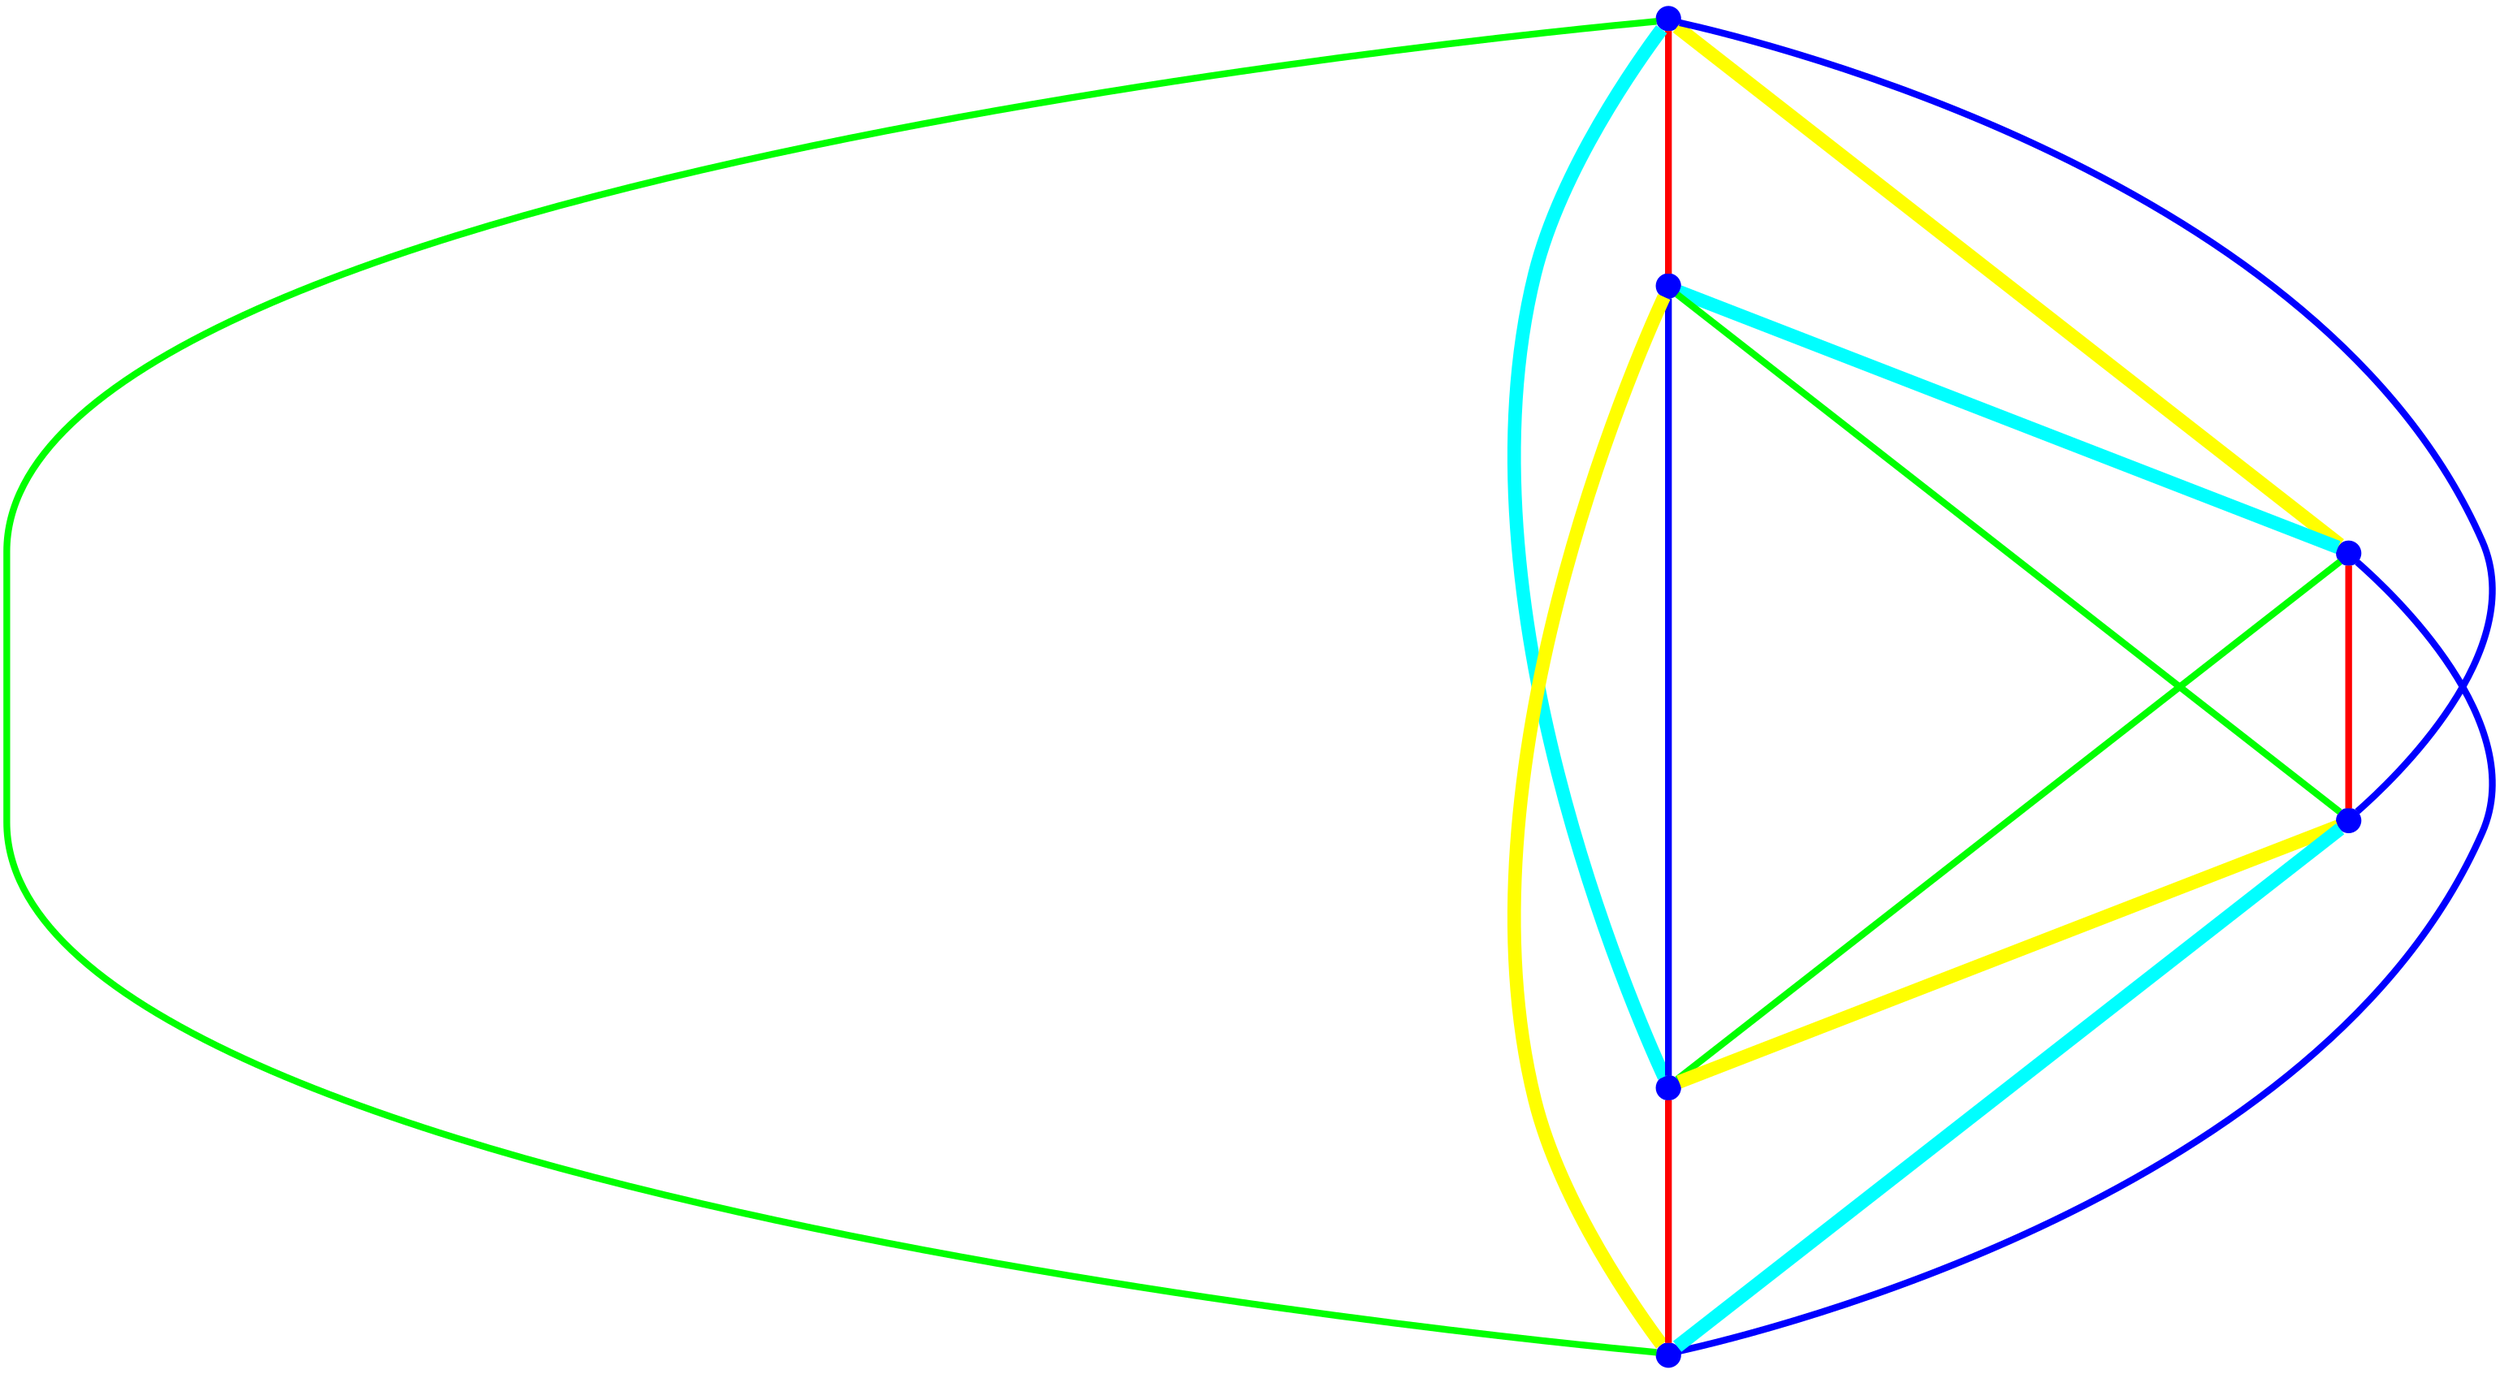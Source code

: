 graph {
ranksep=2
nodesep=2
node [label="" shape=circle style=filled fixedsize=true color=blue fillcolor=blue width=0.2];
"1" -- "2" [style="solid",penwidth="4",color="red"];
"1" -- "3" [style="solid",penwidth="8",color="yellow"];
"1" -- "4" [style="solid",penwidth="4",color="blue"];
"1" -- "5" [style="solid",penwidth="8",color="cyan"];
"1" -- "6" [style="solid",penwidth="4",color="green"];
"2" -- "3" [style="solid",penwidth="8",color="cyan"];
"2" -- "4" [style="solid",penwidth="4",color="green"];
"2" -- "5" [style="solid",penwidth="4",color="blue"];
"2" -- "6" [style="solid",penwidth="8",color="yellow"];
"3" -- "4" [style="solid",penwidth="4",color="red"];
"3" -- "5" [style="solid",penwidth="4",color="green"];
"3" -- "6" [style="solid",penwidth="4",color="blue"];
"4" -- "5" [style="solid",penwidth="8",color="yellow"];
"4" -- "6" [style="solid",penwidth="8",color="cyan"];
"5" -- "6" [style="solid",penwidth="4",color="red"];
}
